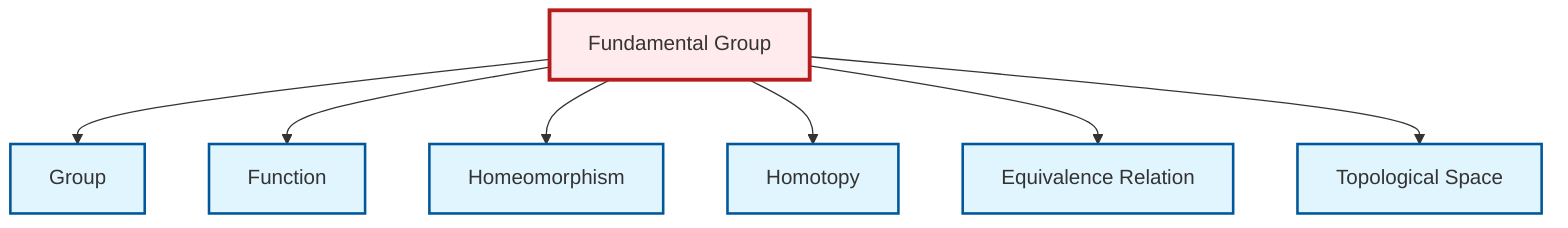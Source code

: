graph TD
    classDef definition fill:#e1f5fe,stroke:#01579b,stroke-width:2px
    classDef theorem fill:#f3e5f5,stroke:#4a148c,stroke-width:2px
    classDef axiom fill:#fff3e0,stroke:#e65100,stroke-width:2px
    classDef example fill:#e8f5e9,stroke:#1b5e20,stroke-width:2px
    classDef current fill:#ffebee,stroke:#b71c1c,stroke-width:3px
    def-fundamental-group["Fundamental Group"]:::definition
    def-group["Group"]:::definition
    def-homeomorphism["Homeomorphism"]:::definition
    def-function["Function"]:::definition
    def-topological-space["Topological Space"]:::definition
    def-homotopy["Homotopy"]:::definition
    def-equivalence-relation["Equivalence Relation"]:::definition
    def-fundamental-group --> def-group
    def-fundamental-group --> def-function
    def-fundamental-group --> def-homeomorphism
    def-fundamental-group --> def-homotopy
    def-fundamental-group --> def-equivalence-relation
    def-fundamental-group --> def-topological-space
    class def-fundamental-group current